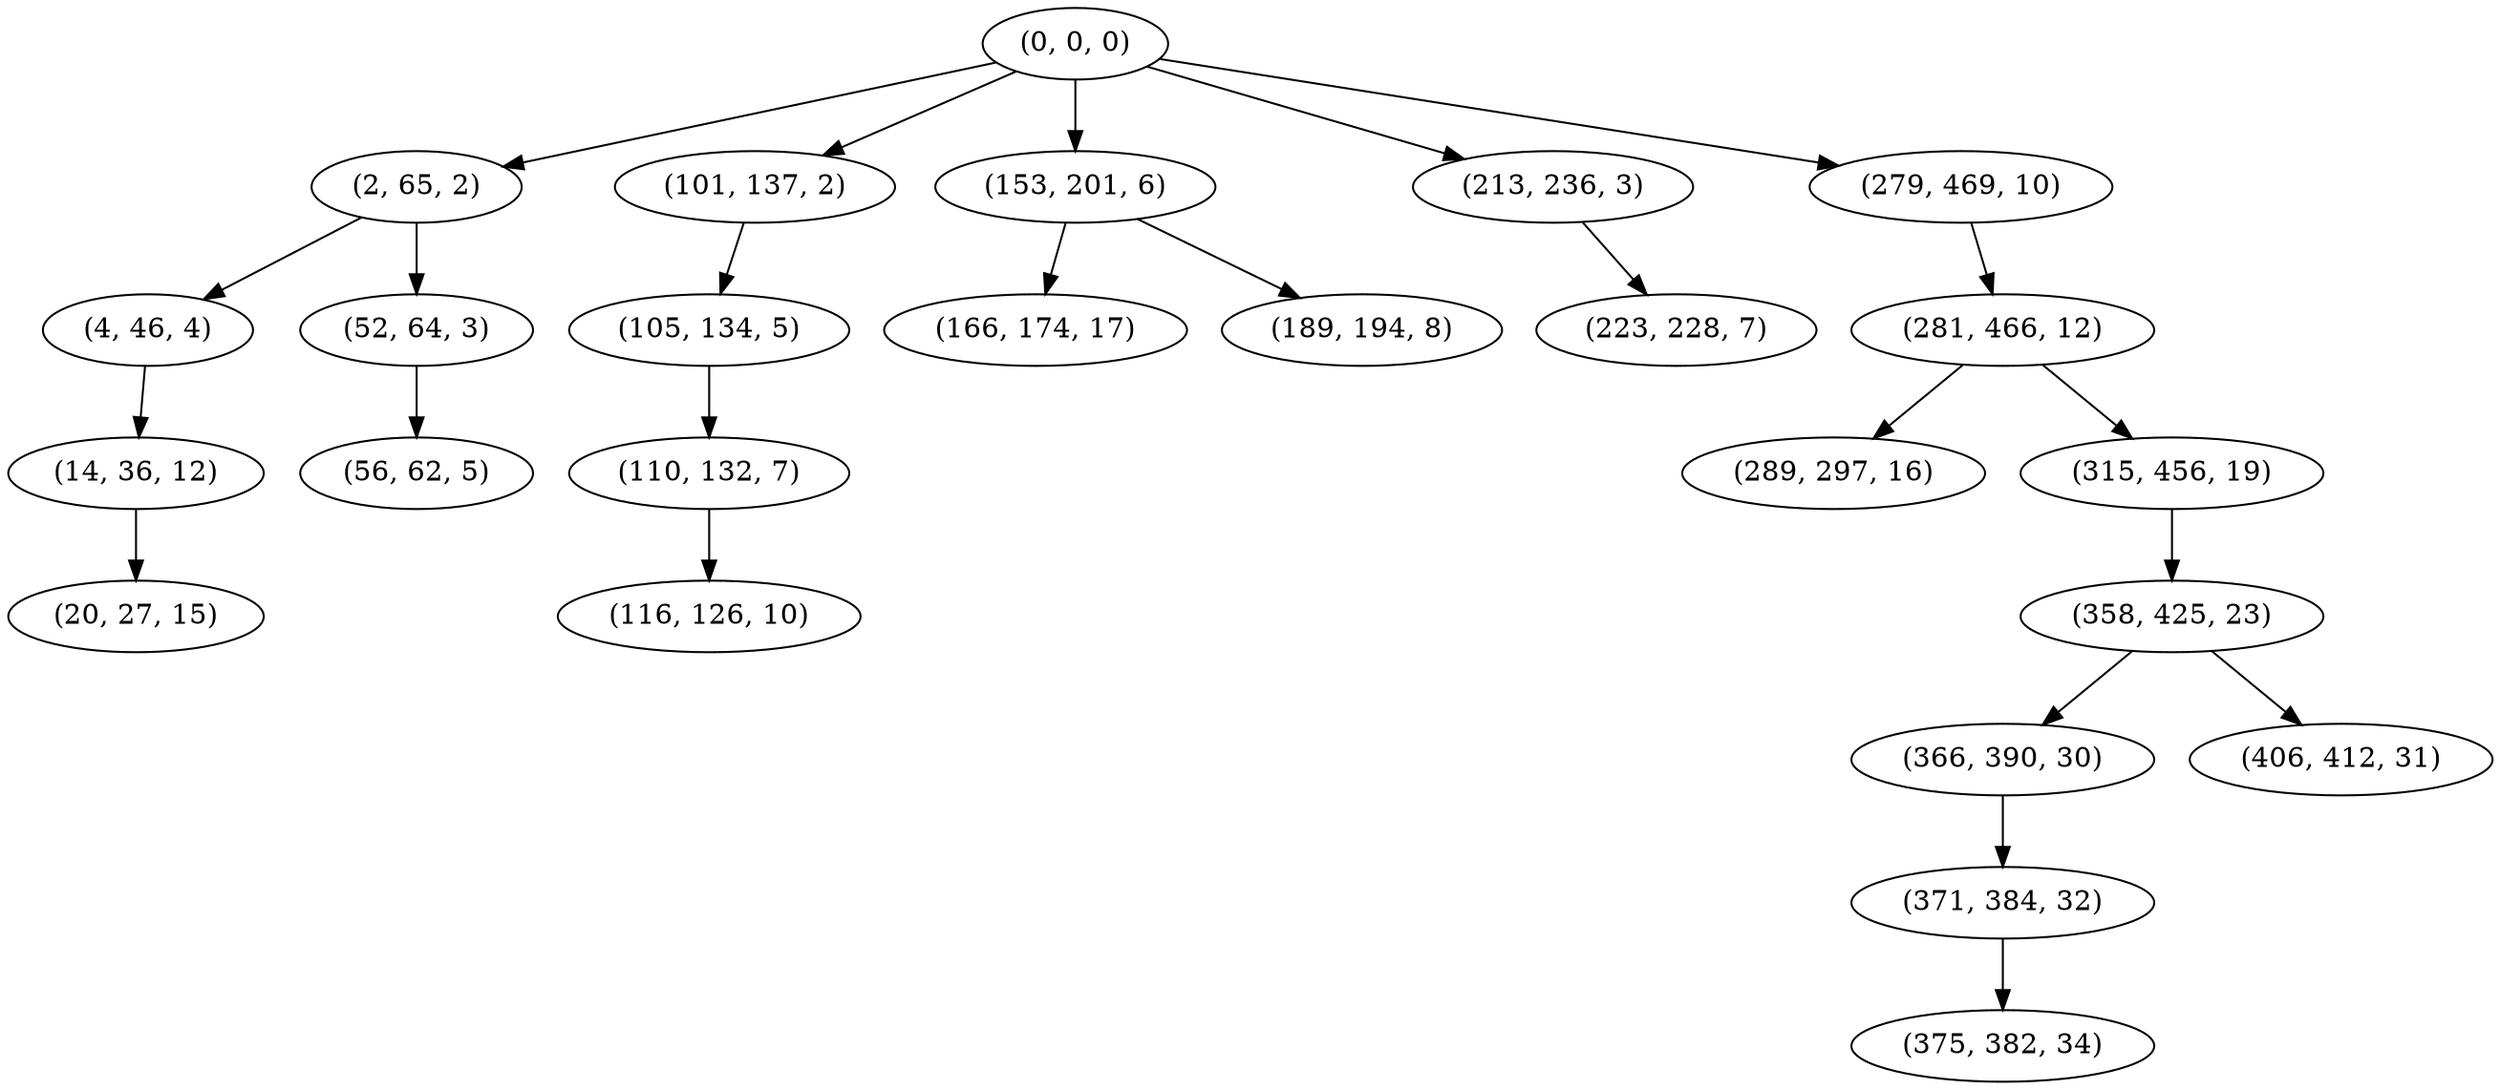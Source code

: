 digraph tree {
    "(0, 0, 0)";
    "(2, 65, 2)";
    "(4, 46, 4)";
    "(14, 36, 12)";
    "(20, 27, 15)";
    "(52, 64, 3)";
    "(56, 62, 5)";
    "(101, 137, 2)";
    "(105, 134, 5)";
    "(110, 132, 7)";
    "(116, 126, 10)";
    "(153, 201, 6)";
    "(166, 174, 17)";
    "(189, 194, 8)";
    "(213, 236, 3)";
    "(223, 228, 7)";
    "(279, 469, 10)";
    "(281, 466, 12)";
    "(289, 297, 16)";
    "(315, 456, 19)";
    "(358, 425, 23)";
    "(366, 390, 30)";
    "(371, 384, 32)";
    "(375, 382, 34)";
    "(406, 412, 31)";
    "(0, 0, 0)" -> "(2, 65, 2)";
    "(0, 0, 0)" -> "(101, 137, 2)";
    "(0, 0, 0)" -> "(153, 201, 6)";
    "(0, 0, 0)" -> "(213, 236, 3)";
    "(0, 0, 0)" -> "(279, 469, 10)";
    "(2, 65, 2)" -> "(4, 46, 4)";
    "(2, 65, 2)" -> "(52, 64, 3)";
    "(4, 46, 4)" -> "(14, 36, 12)";
    "(14, 36, 12)" -> "(20, 27, 15)";
    "(52, 64, 3)" -> "(56, 62, 5)";
    "(101, 137, 2)" -> "(105, 134, 5)";
    "(105, 134, 5)" -> "(110, 132, 7)";
    "(110, 132, 7)" -> "(116, 126, 10)";
    "(153, 201, 6)" -> "(166, 174, 17)";
    "(153, 201, 6)" -> "(189, 194, 8)";
    "(213, 236, 3)" -> "(223, 228, 7)";
    "(279, 469, 10)" -> "(281, 466, 12)";
    "(281, 466, 12)" -> "(289, 297, 16)";
    "(281, 466, 12)" -> "(315, 456, 19)";
    "(315, 456, 19)" -> "(358, 425, 23)";
    "(358, 425, 23)" -> "(366, 390, 30)";
    "(358, 425, 23)" -> "(406, 412, 31)";
    "(366, 390, 30)" -> "(371, 384, 32)";
    "(371, 384, 32)" -> "(375, 382, 34)";
}
